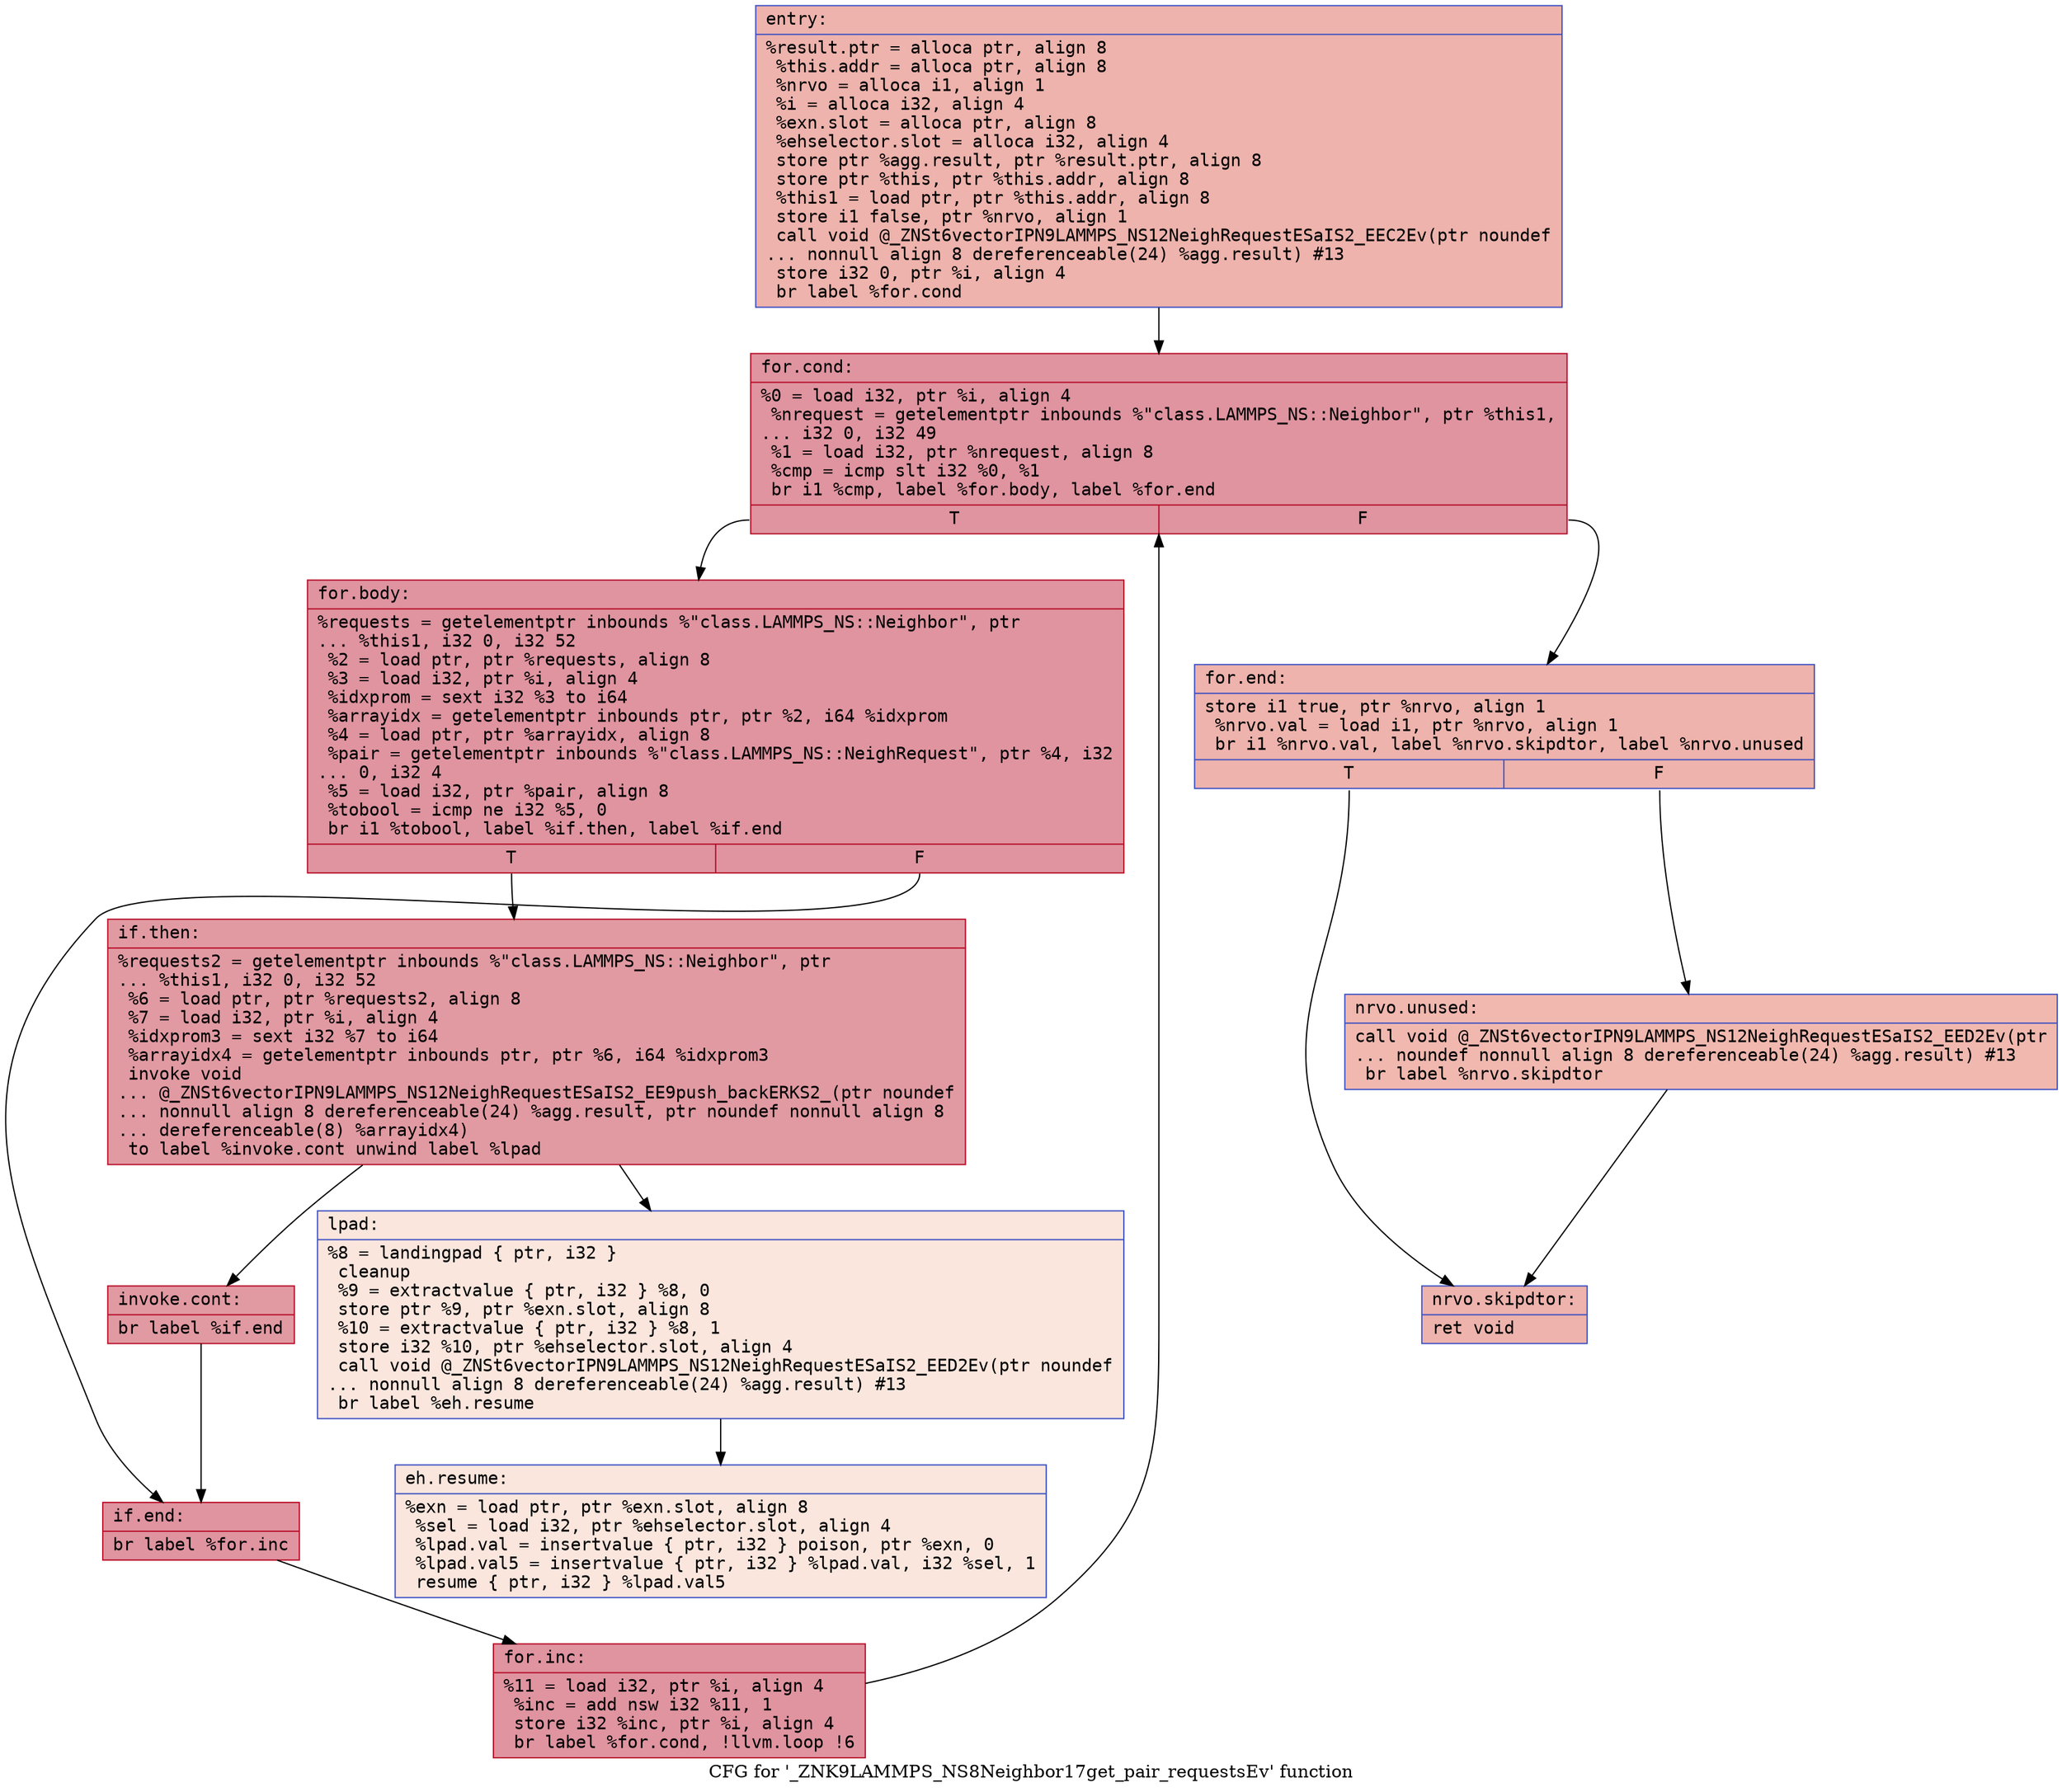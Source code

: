 digraph "CFG for '_ZNK9LAMMPS_NS8Neighbor17get_pair_requestsEv' function" {
	label="CFG for '_ZNK9LAMMPS_NS8Neighbor17get_pair_requestsEv' function";

	Node0x5563be001b90 [shape=record,color="#3d50c3ff", style=filled, fillcolor="#d6524470" fontname="Courier",label="{entry:\l|  %result.ptr = alloca ptr, align 8\l  %this.addr = alloca ptr, align 8\l  %nrvo = alloca i1, align 1\l  %i = alloca i32, align 4\l  %exn.slot = alloca ptr, align 8\l  %ehselector.slot = alloca i32, align 4\l  store ptr %agg.result, ptr %result.ptr, align 8\l  store ptr %this, ptr %this.addr, align 8\l  %this1 = load ptr, ptr %this.addr, align 8\l  store i1 false, ptr %nrvo, align 1\l  call void @_ZNSt6vectorIPN9LAMMPS_NS12NeighRequestESaIS2_EEC2Ev(ptr noundef\l... nonnull align 8 dereferenceable(24) %agg.result) #13\l  store i32 0, ptr %i, align 4\l  br label %for.cond\l}"];
	Node0x5563be001b90 -> Node0x5563be002490[tooltip="entry -> for.cond\nProbability 100.00%" ];
	Node0x5563be002490 [shape=record,color="#b70d28ff", style=filled, fillcolor="#b70d2870" fontname="Courier",label="{for.cond:\l|  %0 = load i32, ptr %i, align 4\l  %nrequest = getelementptr inbounds %\"class.LAMMPS_NS::Neighbor\", ptr %this1,\l... i32 0, i32 49\l  %1 = load i32, ptr %nrequest, align 8\l  %cmp = icmp slt i32 %0, %1\l  br i1 %cmp, label %for.body, label %for.end\l|{<s0>T|<s1>F}}"];
	Node0x5563be002490:s0 -> Node0x5563be001a90[tooltip="for.cond -> for.body\nProbability 96.88%" ];
	Node0x5563be002490:s1 -> Node0x5563be001b10[tooltip="for.cond -> for.end\nProbability 3.12%" ];
	Node0x5563be001a90 [shape=record,color="#b70d28ff", style=filled, fillcolor="#b70d2870" fontname="Courier",label="{for.body:\l|  %requests = getelementptr inbounds %\"class.LAMMPS_NS::Neighbor\", ptr\l... %this1, i32 0, i32 52\l  %2 = load ptr, ptr %requests, align 8\l  %3 = load i32, ptr %i, align 4\l  %idxprom = sext i32 %3 to i64\l  %arrayidx = getelementptr inbounds ptr, ptr %2, i64 %idxprom\l  %4 = load ptr, ptr %arrayidx, align 8\l  %pair = getelementptr inbounds %\"class.LAMMPS_NS::NeighRequest\", ptr %4, i32\l... 0, i32 4\l  %5 = load i32, ptr %pair, align 8\l  %tobool = icmp ne i32 %5, 0\l  br i1 %tobool, label %if.then, label %if.end\l|{<s0>T|<s1>F}}"];
	Node0x5563be001a90:s0 -> Node0x5563be003050[tooltip="for.body -> if.then\nProbability 62.50%" ];
	Node0x5563be001a90:s1 -> Node0x5563be0030c0[tooltip="for.body -> if.end\nProbability 37.50%" ];
	Node0x5563be003050 [shape=record,color="#b70d28ff", style=filled, fillcolor="#bb1b2c70" fontname="Courier",label="{if.then:\l|  %requests2 = getelementptr inbounds %\"class.LAMMPS_NS::Neighbor\", ptr\l... %this1, i32 0, i32 52\l  %6 = load ptr, ptr %requests2, align 8\l  %7 = load i32, ptr %i, align 4\l  %idxprom3 = sext i32 %7 to i64\l  %arrayidx4 = getelementptr inbounds ptr, ptr %6, i64 %idxprom3\l  invoke void\l... @_ZNSt6vectorIPN9LAMMPS_NS12NeighRequestESaIS2_EE9push_backERKS2_(ptr noundef\l... nonnull align 8 dereferenceable(24) %agg.result, ptr noundef nonnull align 8\l... dereferenceable(8) %arrayidx4)\l          to label %invoke.cont unwind label %lpad\l}"];
	Node0x5563be003050 -> Node0x5563be002850[tooltip="if.then -> invoke.cont\nProbability 100.00%" ];
	Node0x5563be003050 -> Node0x5563be0028d0[tooltip="if.then -> lpad\nProbability 0.00%" ];
	Node0x5563be002850 [shape=record,color="#b70d28ff", style=filled, fillcolor="#bb1b2c70" fontname="Courier",label="{invoke.cont:\l|  br label %if.end\l}"];
	Node0x5563be002850 -> Node0x5563be0030c0[tooltip="invoke.cont -> if.end\nProbability 100.00%" ];
	Node0x5563be0028d0 [shape=record,color="#3d50c3ff", style=filled, fillcolor="#f3c7b170" fontname="Courier",label="{lpad:\l|  %8 = landingpad \{ ptr, i32 \}\l          cleanup\l  %9 = extractvalue \{ ptr, i32 \} %8, 0\l  store ptr %9, ptr %exn.slot, align 8\l  %10 = extractvalue \{ ptr, i32 \} %8, 1\l  store i32 %10, ptr %ehselector.slot, align 4\l  call void @_ZNSt6vectorIPN9LAMMPS_NS12NeighRequestESaIS2_EED2Ev(ptr noundef\l... nonnull align 8 dereferenceable(24) %agg.result) #13\l  br label %eh.resume\l}"];
	Node0x5563be0028d0 -> Node0x5563be003ea0[tooltip="lpad -> eh.resume\nProbability 100.00%" ];
	Node0x5563be0030c0 [shape=record,color="#b70d28ff", style=filled, fillcolor="#b70d2870" fontname="Courier",label="{if.end:\l|  br label %for.inc\l}"];
	Node0x5563be0030c0 -> Node0x5563be003fc0[tooltip="if.end -> for.inc\nProbability 100.00%" ];
	Node0x5563be003fc0 [shape=record,color="#b70d28ff", style=filled, fillcolor="#b70d2870" fontname="Courier",label="{for.inc:\l|  %11 = load i32, ptr %i, align 4\l  %inc = add nsw i32 %11, 1\l  store i32 %inc, ptr %i, align 4\l  br label %for.cond, !llvm.loop !6\l}"];
	Node0x5563be003fc0 -> Node0x5563be002490[tooltip="for.inc -> for.cond\nProbability 100.00%" ];
	Node0x5563be001b10 [shape=record,color="#3d50c3ff", style=filled, fillcolor="#d6524470" fontname="Courier",label="{for.end:\l|  store i1 true, ptr %nrvo, align 1\l  %nrvo.val = load i1, ptr %nrvo, align 1\l  br i1 %nrvo.val, label %nrvo.skipdtor, label %nrvo.unused\l|{<s0>T|<s1>F}}"];
	Node0x5563be001b10:s0 -> Node0x5563be0044a0[tooltip="for.end -> nrvo.skipdtor\nProbability 50.00%" ];
	Node0x5563be001b10:s1 -> Node0x5563be004520[tooltip="for.end -> nrvo.unused\nProbability 50.00%" ];
	Node0x5563be004520 [shape=record,color="#3d50c3ff", style=filled, fillcolor="#dc5d4a70" fontname="Courier",label="{nrvo.unused:\l|  call void @_ZNSt6vectorIPN9LAMMPS_NS12NeighRequestESaIS2_EED2Ev(ptr\l... noundef nonnull align 8 dereferenceable(24) %agg.result) #13\l  br label %nrvo.skipdtor\l}"];
	Node0x5563be004520 -> Node0x5563be0044a0[tooltip="nrvo.unused -> nrvo.skipdtor\nProbability 100.00%" ];
	Node0x5563be0044a0 [shape=record,color="#3d50c3ff", style=filled, fillcolor="#d6524470" fontname="Courier",label="{nrvo.skipdtor:\l|  ret void\l}"];
	Node0x5563be003ea0 [shape=record,color="#3d50c3ff", style=filled, fillcolor="#f3c7b170" fontname="Courier",label="{eh.resume:\l|  %exn = load ptr, ptr %exn.slot, align 8\l  %sel = load i32, ptr %ehselector.slot, align 4\l  %lpad.val = insertvalue \{ ptr, i32 \} poison, ptr %exn, 0\l  %lpad.val5 = insertvalue \{ ptr, i32 \} %lpad.val, i32 %sel, 1\l  resume \{ ptr, i32 \} %lpad.val5\l}"];
}
